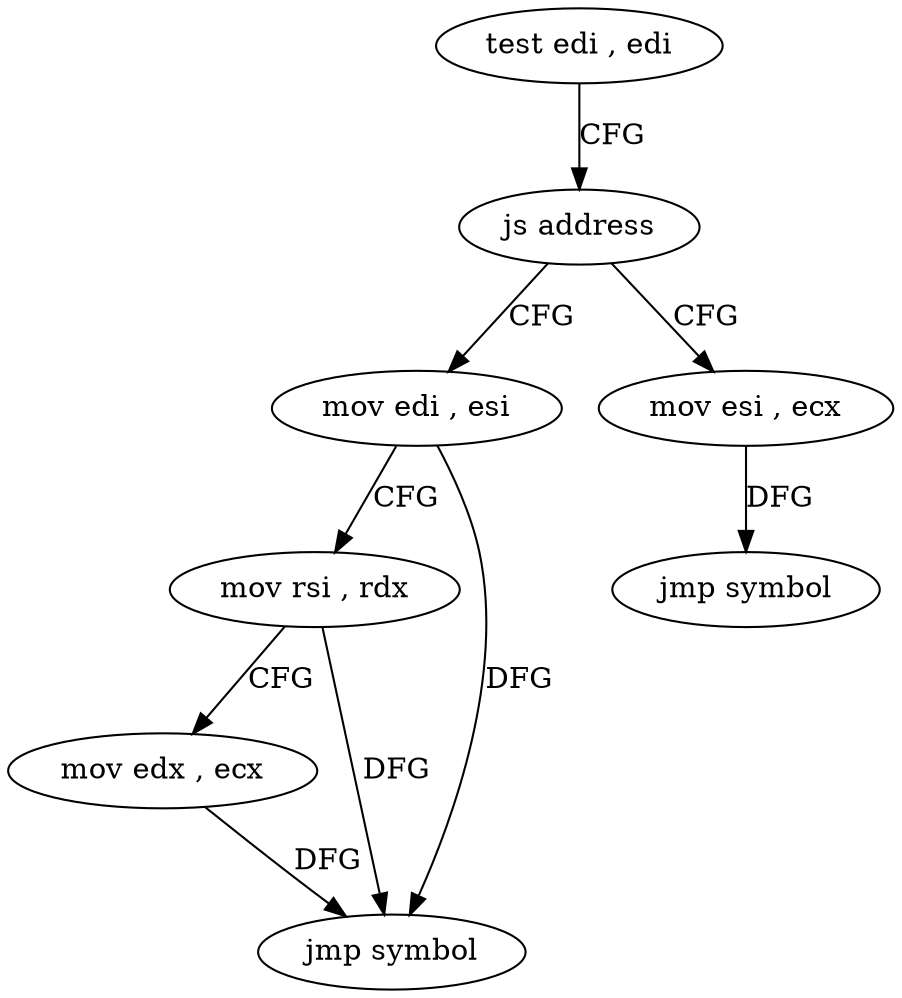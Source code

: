 digraph "func" {
"4226032" [label = "test edi , edi" ]
"4226034" [label = "js address" ]
"4226043" [label = "mov edi , esi" ]
"4226036" [label = "mov esi , ecx" ]
"4226045" [label = "mov rsi , rdx" ]
"4226048" [label = "mov edx , ecx" ]
"4226050" [label = "jmp symbol" ]
"4226038" [label = "jmp symbol" ]
"4226032" -> "4226034" [ label = "CFG" ]
"4226034" -> "4226043" [ label = "CFG" ]
"4226034" -> "4226036" [ label = "CFG" ]
"4226043" -> "4226045" [ label = "CFG" ]
"4226043" -> "4226050" [ label = "DFG" ]
"4226036" -> "4226038" [ label = "DFG" ]
"4226045" -> "4226048" [ label = "CFG" ]
"4226045" -> "4226050" [ label = "DFG" ]
"4226048" -> "4226050" [ label = "DFG" ]
}

